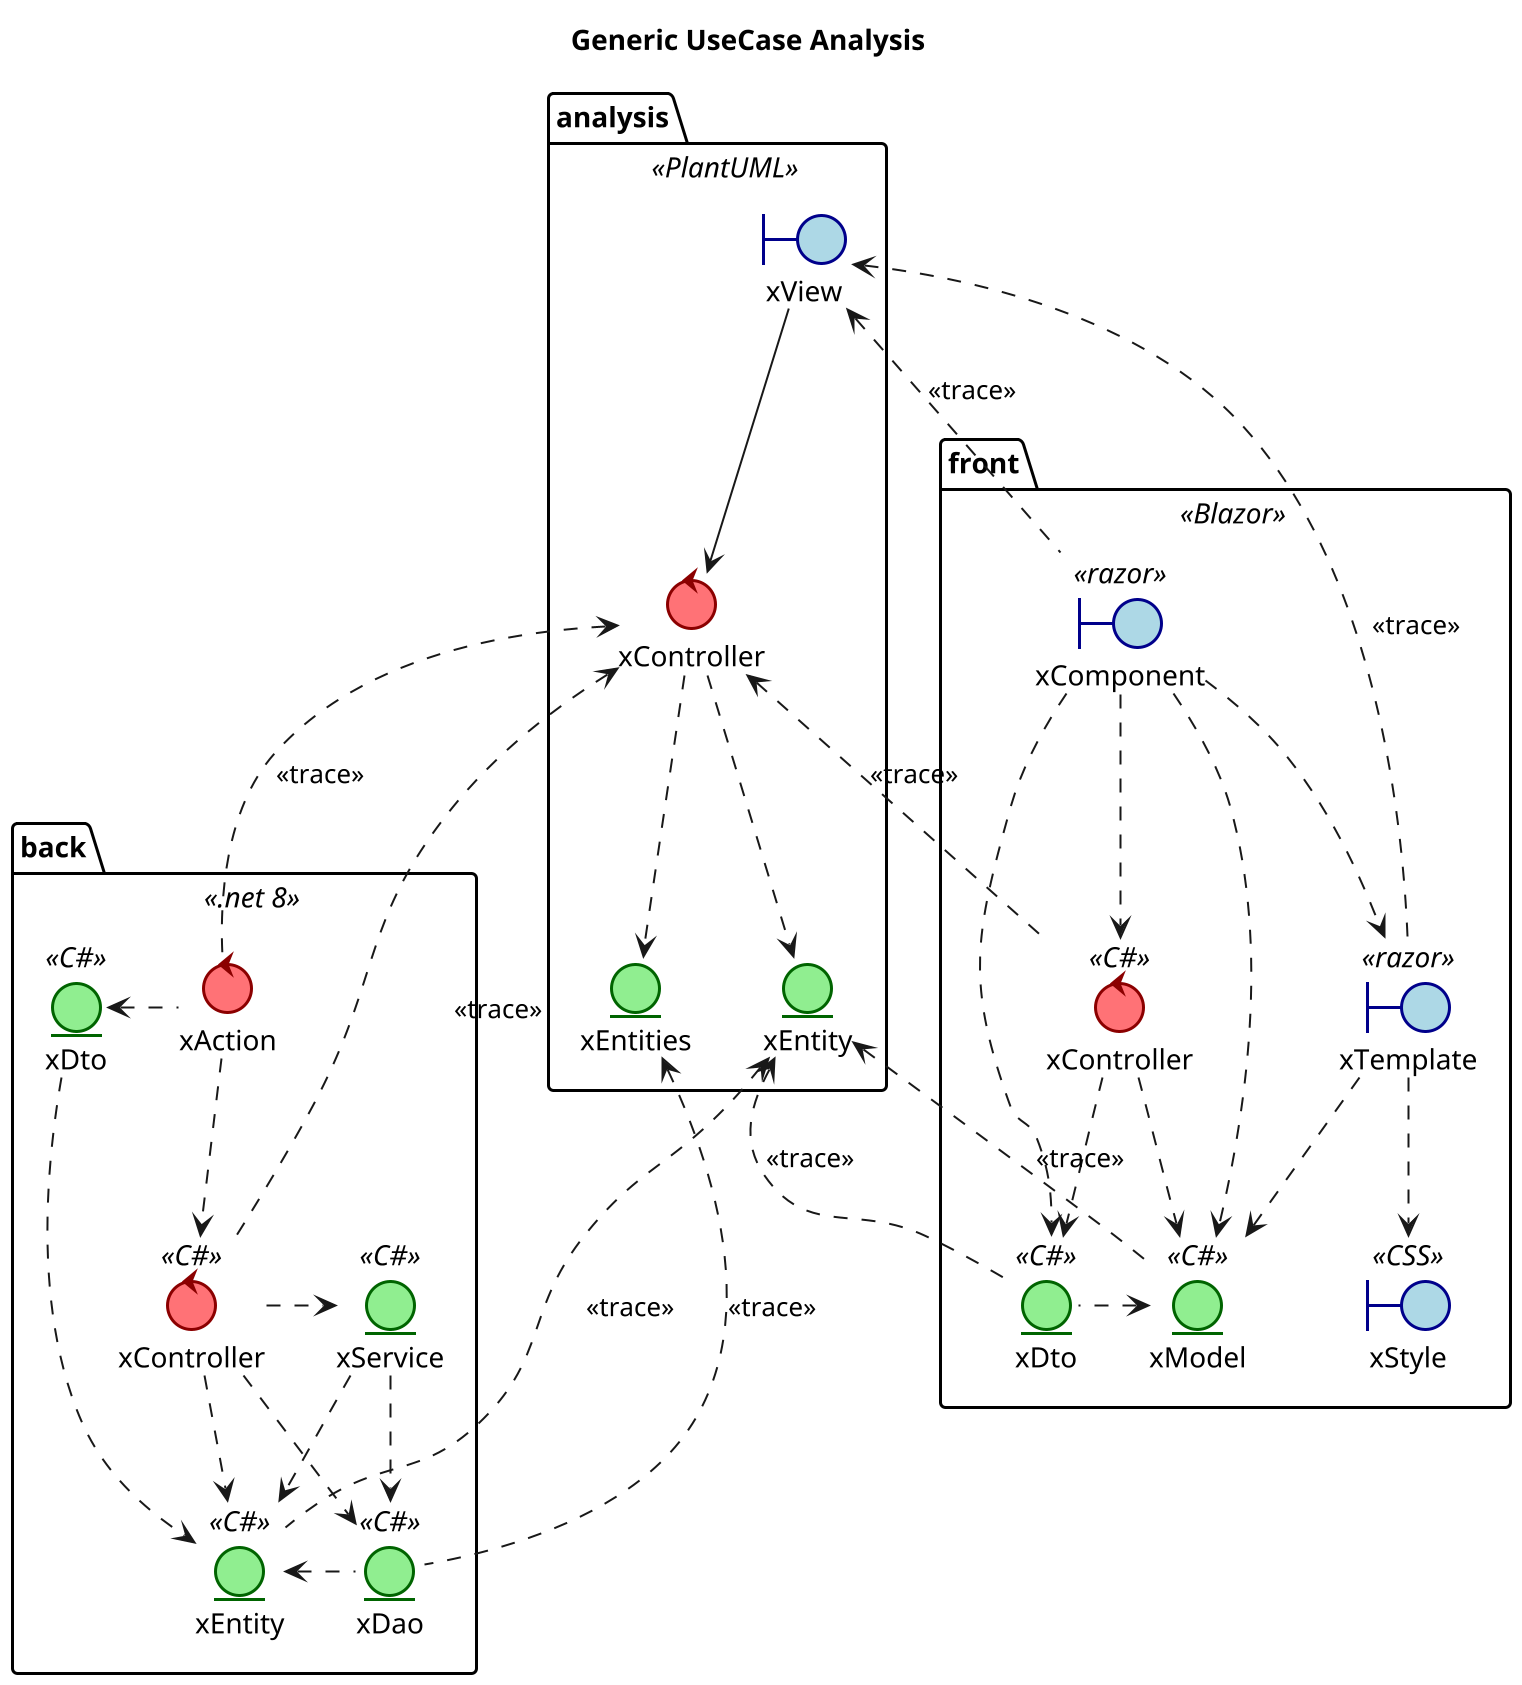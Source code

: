@startuml
title Generic UseCase Analysis
scale 2

skinparam boundary {
    BackgroundColor LightBlue
    BorderColor DarkBlue
    BorderThickness 1.5
}

skinparam control {
    BackgroundColor #ff7276
    BorderColor DarkRed
    BorderThickness 1.5
}

skinparam entity {
    BackgroundColor LightGreen
    BorderColor DarkGreen
    BorderThickness 1.5
}

package analysis <<PlantUML>>{
    boundary xView
    control xController
    entity xEntity
    entity xEntities

    xView --> xController
    xController .-> xEntity
    xController ..> xEntities
}

package front <<Blazor>>{
    boundary xTemplate <<razor>>
    boundary xStyle <<CSS>>
    boundary xComponent <<razor>>
    control f.xController  as "xController" <<C#>>
    entity xDto <<C#>>
    entity xModel <<C#>>

    xComponent ..> xDto
    xComponent ..> xModel
    xComponent ..> f.xController
    f.xController ..> xDto
    f.xController ..> xModel

    xDto .left.> xModel
    xComponent ..> xTemplate
    xTemplate ..> xStyle
    xTemplate .right.> xModel
}

package back <<.net 8>>{
    control xAction
    control b.xController as "xController" <<C#>>

    entity b.xDto as "xDto" <<C#>>
    entity b.xEntity as "xEntity" <<C#>>
    entity xDao <<C#>>
    entity xService <<C#>>

    xAction ..> b.xController
    xAction .left.> b.xDto
    b.xController ..> b.xEntity
    b.xController ..> xDao
    b.xController .right.> xService
    xService ..> b.xEntity
    xService ..> xDao
    b.xDto ..> b.xEntity
    xDao .left.> b.xEntity
}
' Trace analysis-back
xAction .up.> xController : <<trace>>
b.xController .up.> xController : <<trace>>
b.xEntity .up.> xEntity : <<trace>>
xDao .up.> xEntities : <<trace>>


' Trace analysis-front
xComponent .up.> xView : <<trace>>
xTemplate .up.> xView : <<trace>>
xDto .up.> xEntity : <<trace>>
xModel .up.> xEntity : <<trace>>
f.xController .up.> xController : <<trace>>

@enduml